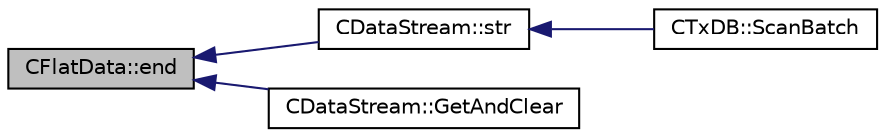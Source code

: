 digraph "CFlatData::end"
{
  edge [fontname="Helvetica",fontsize="10",labelfontname="Helvetica",labelfontsize="10"];
  node [fontname="Helvetica",fontsize="10",shape=record];
  rankdir="LR";
  Node10 [label="CFlatData::end",height=0.2,width=0.4,color="black", fillcolor="grey75", style="filled", fontcolor="black"];
  Node10 -> Node11 [dir="back",color="midnightblue",fontsize="10",style="solid",fontname="Helvetica"];
  Node11 [label="CDataStream::str",height=0.2,width=0.4,color="black", fillcolor="white", style="filled",URL="$d5/d41/class_c_data_stream.html#aac770a2b809917189c4476ee899b2d8b"];
  Node11 -> Node12 [dir="back",color="midnightblue",fontsize="10",style="solid",fontname="Helvetica"];
  Node12 [label="CTxDB::ScanBatch",height=0.2,width=0.4,color="black", fillcolor="white", style="filled",URL="$d9/d8d/class_c_tx_d_b.html#a7e9da91da591eb7672ae29bba6899fa0"];
  Node10 -> Node13 [dir="back",color="midnightblue",fontsize="10",style="solid",fontname="Helvetica"];
  Node13 [label="CDataStream::GetAndClear",height=0.2,width=0.4,color="black", fillcolor="white", style="filled",URL="$d5/d41/class_c_data_stream.html#a4be60514b69c71a722e16bf1fbbc3c6c"];
}
